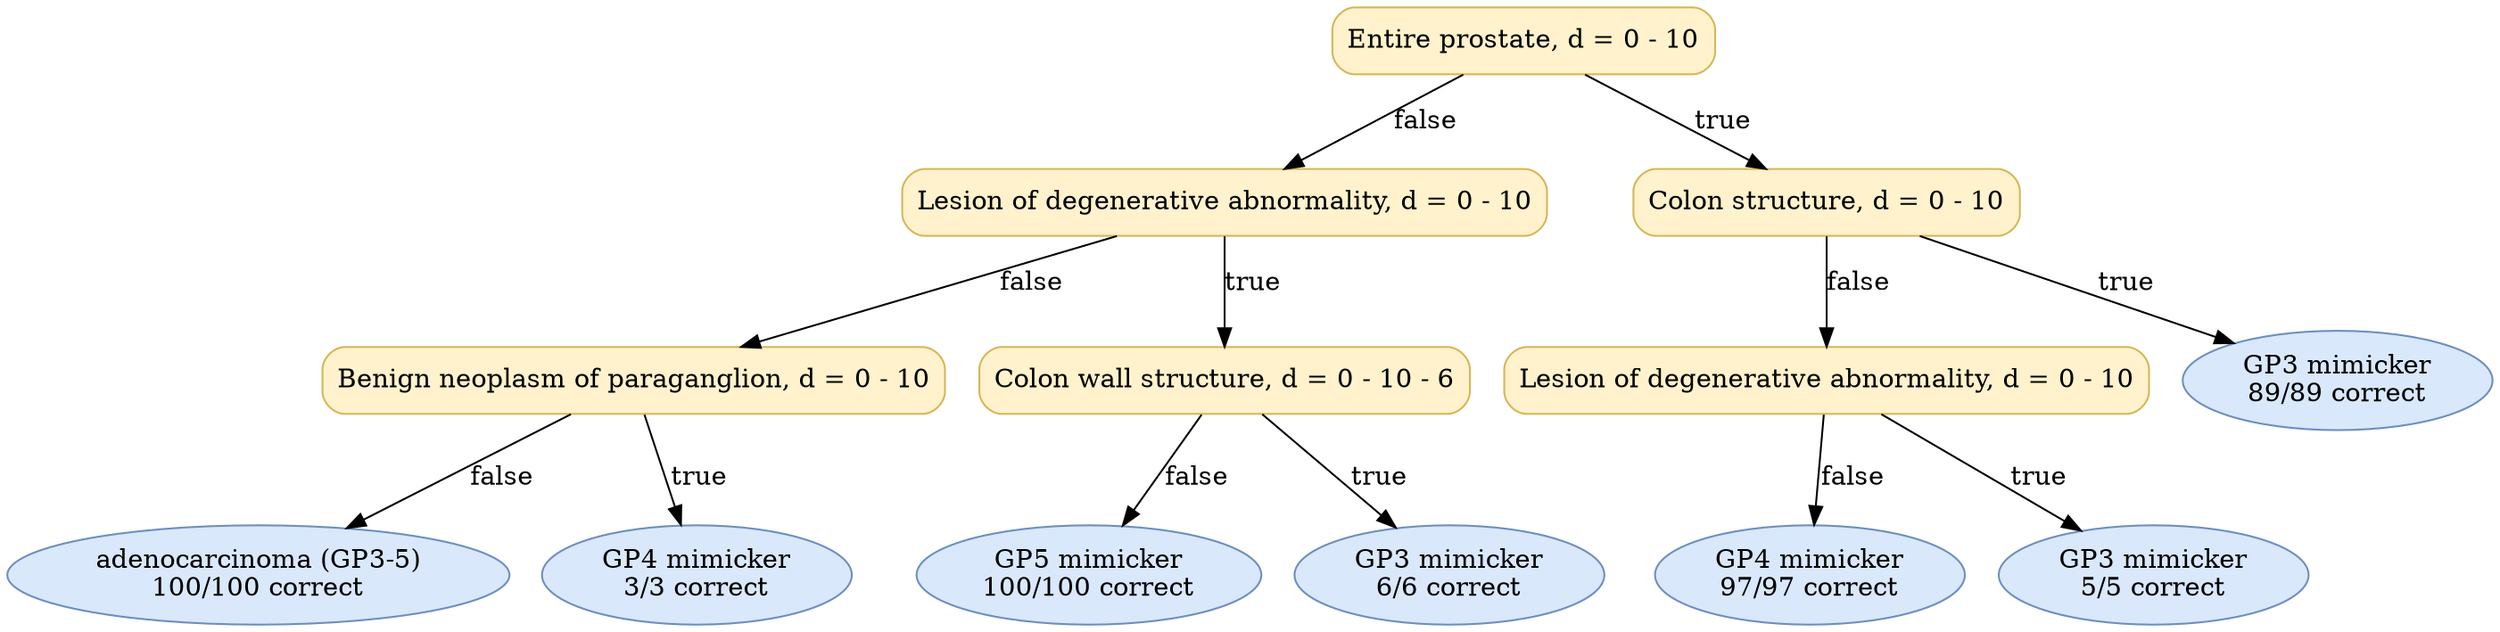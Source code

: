 digraph "DT" {
fontname="Times-Roman";
label="";
node [fontname="Times-Roman"];
Node1 [color="#D6B656", fillcolor="#FFF2CC", label="Entire prostate, d = 0 - 10", shape="box", style="rounded,filled"];
Node2 [color="#D6B656", fillcolor="#FFF2CC", label="Lesion of degenerative abnormality, d = 0 - 10", shape="box", style="rounded,filled"];
Node3 [color="#D6B656", fillcolor="#FFF2CC", label="Benign neoplasm of paraganglion, d = 0 - 10", shape="box", style="rounded,filled"];
Node4 [color="#6C8EBF", fillcolor="#DAE8FC", label=<adenocarcinoma (GP3-5)<br/>100/100 correct>, shape="ellipse", style="rounded,filled"];
Node5 [color="#6C8EBF", fillcolor="#DAE8FC", label=<GP4 mimicker<br/>3/3 correct>, shape="ellipse", style="rounded,filled"];
Node6 [color="#D6B656", fillcolor="#FFF2CC", label="Colon wall structure, d = 0 - 10 - 6", shape="box", style="rounded,filled"];
Node7 [color="#6C8EBF", fillcolor="#DAE8FC", label=<GP5 mimicker<br/>100/100 correct>, shape="ellipse", style="rounded,filled"];
Node8 [color="#6C8EBF", fillcolor="#DAE8FC", label=<GP3 mimicker<br/>6/6 correct>, shape="ellipse", style="rounded,filled"];
Node9 [color="#D6B656", fillcolor="#FFF2CC", label="Colon structure, d = 0 - 10", shape="box", style="rounded,filled"];
Node10 [color="#D6B656", fillcolor="#FFF2CC", label="Lesion of degenerative abnormality, d = 0 - 10", shape="box", style="rounded,filled"];
Node11 [color="#6C8EBF", fillcolor="#DAE8FC", label=<GP4 mimicker<br/>97/97 correct>, shape="ellipse", style="rounded,filled"];
Node12 [color="#6C8EBF", fillcolor="#DAE8FC", label=<GP3 mimicker<br/>5/5 correct>, shape="ellipse", style="rounded,filled"];
Node13 [color="#6C8EBF", fillcolor="#DAE8FC", label=<GP3 mimicker<br/>89/89 correct>, shape="ellipse", style="rounded,filled"];
Node1 -> Node2  [key=0, label="false"];
Node1 -> Node9  [key=0, label="true"];
Node2 -> Node3  [key=0, label="false"];
Node2 -> Node6  [key=0, label="true"];
Node3 -> Node4  [key=0, label="false"];
Node3 -> Node5  [key=0, label="true"];
Node6 -> Node7  [key=0, label="false"];
Node6 -> Node8  [key=0, label="true"];
Node9 -> Node10  [key=0, label="false"];
Node9 -> Node13  [key=0, label="true"];
Node10 -> Node11  [key=0, label="false"];
Node10 -> Node12  [key=0, label="true"];
}
